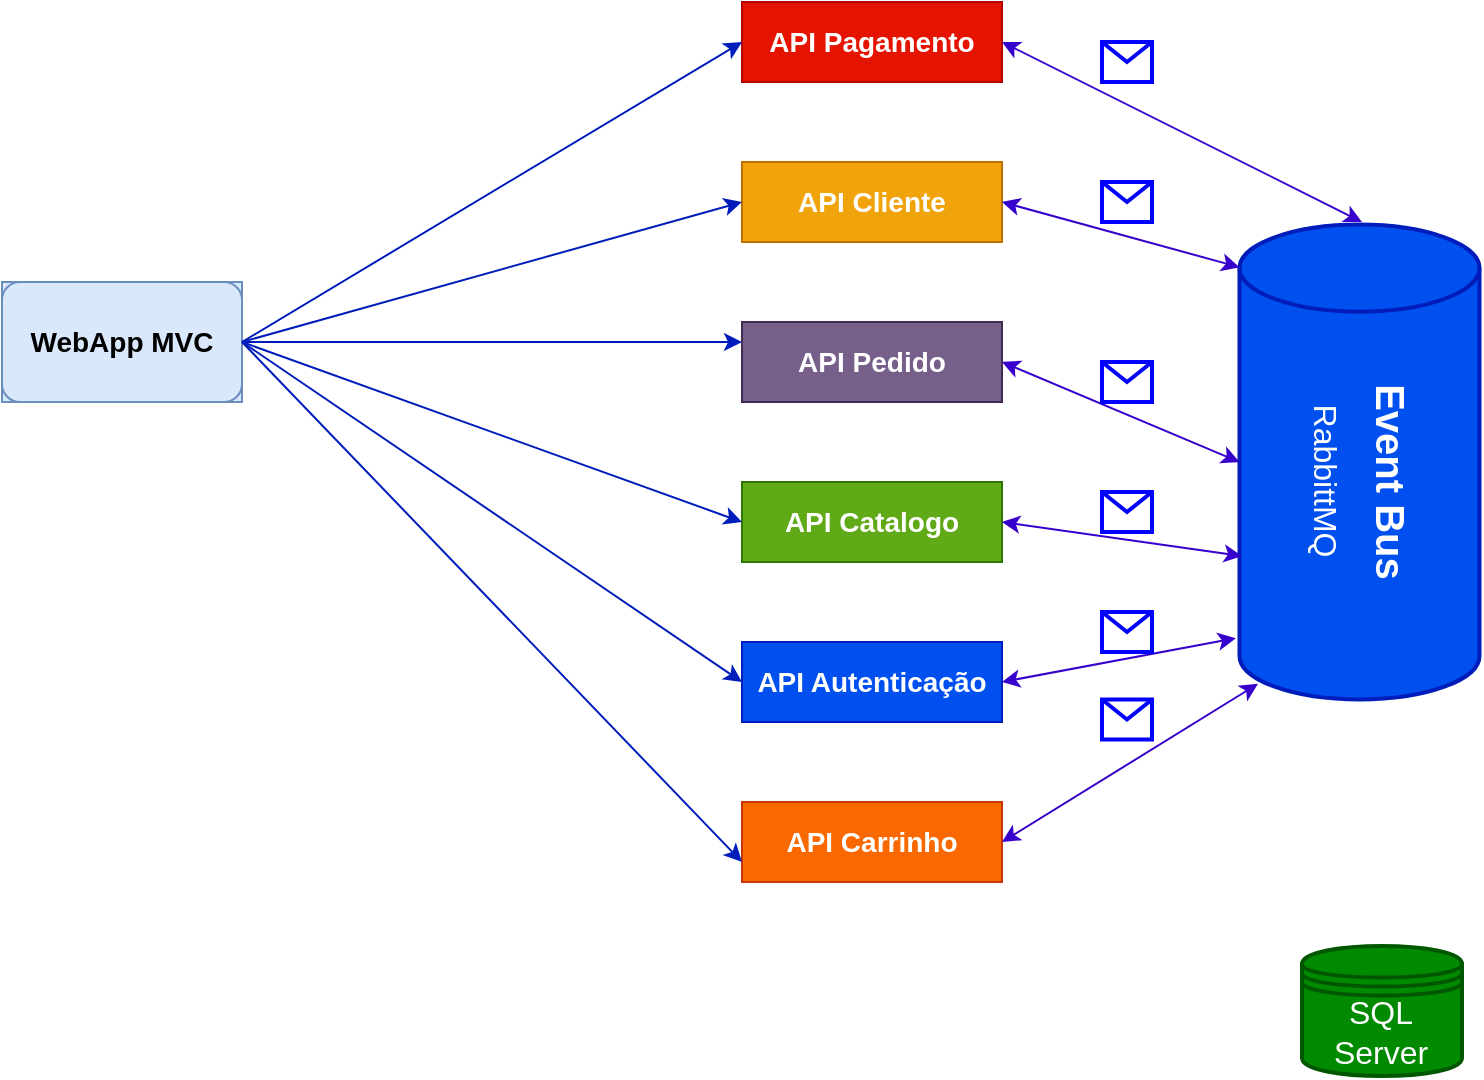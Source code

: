 <mxfile version="14.9.6" type="device"><diagram id="B1cnknF88ubDY1ne0eqU" name="Page-1"><mxGraphModel dx="1102" dy="557" grid="1" gridSize="10" guides="1" tooltips="1" connect="1" arrows="1" fold="1" page="1" pageScale="1" pageWidth="827" pageHeight="1169" math="0" shadow="0"><root><mxCell id="0"/><mxCell id="1" parent="0"/><mxCell id="3ZDanY_x7LvSV4gR4E9x-3" value="" style="group;fillColor=#dae8fc;strokeColor=#6c8ebf;container=0;" vertex="1" connectable="0" parent="1"><mxGeometry x="30" y="220" width="120" height="60" as="geometry"/></mxCell><mxCell id="3ZDanY_x7LvSV4gR4E9x-4" value="" style="group" vertex="1" connectable="0" parent="1"><mxGeometry x="30" y="220" width="120" height="60" as="geometry"/></mxCell><mxCell id="3ZDanY_x7LvSV4gR4E9x-1" value="" style="rounded=1;whiteSpace=wrap;html=1;fillColor=#dae8fc;strokeColor=#6c8ebf;" vertex="1" parent="3ZDanY_x7LvSV4gR4E9x-4"><mxGeometry width="120" height="60" as="geometry"/></mxCell><mxCell id="3ZDanY_x7LvSV4gR4E9x-2" value="WebApp MVC" style="text;html=1;strokeColor=none;fillColor=none;align=center;verticalAlign=middle;whiteSpace=wrap;rounded=0;fontSize=14;fontStyle=1" vertex="1" parent="3ZDanY_x7LvSV4gR4E9x-4"><mxGeometry x="10" y="20" width="100" height="20" as="geometry"/></mxCell><mxCell id="3ZDanY_x7LvSV4gR4E9x-18" value="API Pagamento" style="whiteSpace=wrap;html=1;align=center;fontSize=14;fillColor=#e51400;strokeColor=#B20000;fontColor=#ffffff;fontStyle=1" vertex="1" parent="1"><mxGeometry x="400" y="80" width="130" height="40" as="geometry"/></mxCell><mxCell id="3ZDanY_x7LvSV4gR4E9x-19" value="API Cliente" style="whiteSpace=wrap;html=1;align=center;fontSize=14;fillColor=#f0a30a;strokeColor=#BD7000;fontStyle=1;fontColor=#FFFFFF;" vertex="1" parent="1"><mxGeometry x="400" y="160" width="130" height="40" as="geometry"/></mxCell><mxCell id="3ZDanY_x7LvSV4gR4E9x-20" value="API Pedido" style="whiteSpace=wrap;html=1;align=center;fontSize=14;fillColor=#76608a;strokeColor=#432D57;fontColor=#ffffff;fontStyle=1" vertex="1" parent="1"><mxGeometry x="400" y="240" width="130" height="40" as="geometry"/></mxCell><mxCell id="3ZDanY_x7LvSV4gR4E9x-21" value="API Catalogo" style="whiteSpace=wrap;html=1;align=center;fontSize=14;fillColor=#60a917;strokeColor=#2D7600;fontColor=#ffffff;fontStyle=1" vertex="1" parent="1"><mxGeometry x="400" y="320" width="130" height="40" as="geometry"/></mxCell><mxCell id="3ZDanY_x7LvSV4gR4E9x-22" value="API Autenticação" style="whiteSpace=wrap;html=1;align=center;fontSize=14;fillColor=#0050ef;strokeColor=#001DBC;fontColor=#ffffff;fontStyle=1" vertex="1" parent="1"><mxGeometry x="400" y="400" width="130" height="40" as="geometry"/></mxCell><mxCell id="3ZDanY_x7LvSV4gR4E9x-23" value="API Carrinho" style="whiteSpace=wrap;html=1;align=center;fontSize=14;fillColor=#fa6800;strokeColor=#C73500;fontColor=#FFFFFF;fontStyle=1" vertex="1" parent="1"><mxGeometry x="400" y="480" width="130" height="40" as="geometry"/></mxCell><mxCell id="3ZDanY_x7LvSV4gR4E9x-39" value="" style="endArrow=classic;html=1;fontSize=14;fontColor=#FFFFFF;exitX=1;exitY=0.5;exitDx=0;exitDy=0;entryX=0;entryY=0.25;entryDx=0;entryDy=0;fillColor=#0050ef;strokeColor=#001DBC;" edge="1" parent="1" source="3ZDanY_x7LvSV4gR4E9x-1" target="3ZDanY_x7LvSV4gR4E9x-20"><mxGeometry width="50" height="50" relative="1" as="geometry"><mxPoint x="160" y="290" as="sourcePoint"/><mxPoint x="210" y="240" as="targetPoint"/></mxGeometry></mxCell><mxCell id="3ZDanY_x7LvSV4gR4E9x-40" value="" style="endArrow=classic;html=1;fontSize=14;fontColor=#FFFFFF;entryX=0;entryY=0.5;entryDx=0;entryDy=0;fillColor=#0050ef;strokeColor=#001DBC;" edge="1" parent="1" target="3ZDanY_x7LvSV4gR4E9x-18"><mxGeometry width="50" height="50" relative="1" as="geometry"><mxPoint x="150" y="250" as="sourcePoint"/><mxPoint x="230" y="230" as="targetPoint"/></mxGeometry></mxCell><mxCell id="3ZDanY_x7LvSV4gR4E9x-41" value="" style="endArrow=classic;html=1;fontSize=14;fontColor=#FFFFFF;entryX=0;entryY=0.5;entryDx=0;entryDy=0;fillColor=#0050ef;strokeColor=#001DBC;" edge="1" parent="1" target="3ZDanY_x7LvSV4gR4E9x-19"><mxGeometry width="50" height="50" relative="1" as="geometry"><mxPoint x="150" y="250" as="sourcePoint"/><mxPoint x="280" y="200" as="targetPoint"/></mxGeometry></mxCell><mxCell id="3ZDanY_x7LvSV4gR4E9x-42" value="" style="endArrow=classic;html=1;fontSize=14;fontColor=#FFFFFF;entryX=0;entryY=0.5;entryDx=0;entryDy=0;fillColor=#0050ef;strokeColor=#001DBC;" edge="1" parent="1" target="3ZDanY_x7LvSV4gR4E9x-21"><mxGeometry width="50" height="50" relative="1" as="geometry"><mxPoint x="150" y="250" as="sourcePoint"/><mxPoint x="240" y="330" as="targetPoint"/></mxGeometry></mxCell><mxCell id="3ZDanY_x7LvSV4gR4E9x-43" value="" style="endArrow=classic;html=1;fontSize=14;fontColor=#FFFFFF;entryX=0;entryY=0.5;entryDx=0;entryDy=0;fillColor=#0050ef;strokeColor=#001DBC;" edge="1" parent="1" target="3ZDanY_x7LvSV4gR4E9x-22"><mxGeometry width="50" height="50" relative="1" as="geometry"><mxPoint x="150" y="250" as="sourcePoint"/><mxPoint x="240" y="350" as="targetPoint"/></mxGeometry></mxCell><mxCell id="3ZDanY_x7LvSV4gR4E9x-44" value="" style="endArrow=classic;html=1;fontSize=14;fontColor=#FFFFFF;exitX=1;exitY=0.5;exitDx=0;exitDy=0;entryX=0;entryY=0.75;entryDx=0;entryDy=0;fillColor=#0050ef;strokeColor=#001DBC;" edge="1" parent="1" source="3ZDanY_x7LvSV4gR4E9x-1" target="3ZDanY_x7LvSV4gR4E9x-23"><mxGeometry width="50" height="50" relative="1" as="geometry"><mxPoint x="210" y="460" as="sourcePoint"/><mxPoint x="260" y="410" as="targetPoint"/></mxGeometry></mxCell><mxCell id="3ZDanY_x7LvSV4gR4E9x-51" value="" style="group" vertex="1" connectable="0" parent="1"><mxGeometry x="648.75" y="191.25" width="120" height="237.5" as="geometry"/></mxCell><mxCell id="3ZDanY_x7LvSV4gR4E9x-47" value="" style="strokeWidth=2;html=1;shape=mxgraph.flowchart.direct_data;whiteSpace=wrap;fontSize=14;fontColor=#ffffff;rotation=-90;aspect=fixed;fillColor=#0050ef;strokeColor=#001DBC;" vertex="1" parent="3ZDanY_x7LvSV4gR4E9x-51"><mxGeometry x="-58.75" y="58.75" width="237.5" height="120" as="geometry"/></mxCell><mxCell id="3ZDanY_x7LvSV4gR4E9x-48" value="Event Bus" style="text;html=1;strokeColor=none;fillColor=none;align=center;verticalAlign=middle;whiteSpace=wrap;rounded=0;fontSize=20;fontColor=#FFFFFF;rotation=90;fontStyle=1" vertex="1" parent="3ZDanY_x7LvSV4gR4E9x-51"><mxGeometry x="11.75" y="118.25" width="130" height="20" as="geometry"/></mxCell><mxCell id="3ZDanY_x7LvSV4gR4E9x-50" value="RabbittMQ" style="text;html=1;strokeColor=none;fillColor=none;align=center;verticalAlign=middle;whiteSpace=wrap;rounded=0;fontSize=16;fontColor=#FFFFFF;rotation=90;" vertex="1" parent="3ZDanY_x7LvSV4gR4E9x-51"><mxGeometry x="-28.75" y="118.25" width="145" height="20" as="geometry"/></mxCell><mxCell id="3ZDanY_x7LvSV4gR4E9x-54" value="" style="endArrow=classic;startArrow=classic;html=1;fontSize=20;fontColor=#FFFFFF;exitX=1;exitY=0.5;exitDx=0;exitDy=0;fillColor=#6a00ff;strokeColor=#3700CC;" edge="1" parent="1" source="3ZDanY_x7LvSV4gR4E9x-18"><mxGeometry width="50" height="50" relative="1" as="geometry"><mxPoint x="570" y="150" as="sourcePoint"/><mxPoint x="710" y="190" as="targetPoint"/></mxGeometry></mxCell><mxCell id="3ZDanY_x7LvSV4gR4E9x-55" value="" style="endArrow=classic;startArrow=classic;html=1;fontSize=20;fontColor=#FFFFFF;exitX=1;exitY=0.5;exitDx=0;exitDy=0;entryX=0.91;entryY=0;entryDx=0;entryDy=0;entryPerimeter=0;fillColor=#6a00ff;strokeColor=#3700CC;" edge="1" parent="1" source="3ZDanY_x7LvSV4gR4E9x-19" target="3ZDanY_x7LvSV4gR4E9x-47"><mxGeometry width="50" height="50" relative="1" as="geometry"><mxPoint x="550" y="210" as="sourcePoint"/><mxPoint x="600" y="160" as="targetPoint"/></mxGeometry></mxCell><mxCell id="3ZDanY_x7LvSV4gR4E9x-56" value="" style="endArrow=classic;startArrow=classic;html=1;fontSize=20;fontColor=#FFFFFF;exitX=1;exitY=0.5;exitDx=0;exitDy=0;entryX=0.5;entryY=0;entryDx=0;entryDy=0;entryPerimeter=0;fillColor=#6a00ff;strokeColor=#3700CC;" edge="1" parent="1" source="3ZDanY_x7LvSV4gR4E9x-20" target="3ZDanY_x7LvSV4gR4E9x-47"><mxGeometry width="50" height="50" relative="1" as="geometry"><mxPoint x="550" y="300" as="sourcePoint"/><mxPoint x="600" y="250" as="targetPoint"/></mxGeometry></mxCell><mxCell id="3ZDanY_x7LvSV4gR4E9x-57" value="" style="endArrow=classic;startArrow=classic;html=1;fontSize=20;fontColor=#FFFFFF;exitX=1;exitY=0.5;exitDx=0;exitDy=0;entryX=0.302;entryY=0.01;entryDx=0;entryDy=0;entryPerimeter=0;fillColor=#6a00ff;strokeColor=#3700CC;" edge="1" parent="1" source="3ZDanY_x7LvSV4gR4E9x-21" target="3ZDanY_x7LvSV4gR4E9x-47"><mxGeometry width="50" height="50" relative="1" as="geometry"><mxPoint x="550" y="370" as="sourcePoint"/><mxPoint x="600" y="320" as="targetPoint"/></mxGeometry></mxCell><mxCell id="3ZDanY_x7LvSV4gR4E9x-58" value="" style="endArrow=classic;startArrow=classic;html=1;fontSize=20;fontColor=#FFFFFF;exitX=1;exitY=0.5;exitDx=0;exitDy=0;entryX=0.129;entryY=-0.015;entryDx=0;entryDy=0;entryPerimeter=0;fillColor=#6a00ff;strokeColor=#3700CC;" edge="1" parent="1" source="3ZDanY_x7LvSV4gR4E9x-22" target="3ZDanY_x7LvSV4gR4E9x-47"><mxGeometry width="50" height="50" relative="1" as="geometry"><mxPoint x="630" y="550" as="sourcePoint"/><mxPoint x="680" y="500" as="targetPoint"/></mxGeometry></mxCell><mxCell id="3ZDanY_x7LvSV4gR4E9x-59" value="" style="endArrow=classic;startArrow=classic;html=1;fontSize=20;fontColor=#FFFFFF;exitX=1;exitY=0.5;exitDx=0;exitDy=0;entryX=0.033;entryY=0.077;entryDx=0;entryDy=0;entryPerimeter=0;fillColor=#6a00ff;strokeColor=#3700CC;" edge="1" parent="1" source="3ZDanY_x7LvSV4gR4E9x-23" target="3ZDanY_x7LvSV4gR4E9x-47"><mxGeometry width="50" height="50" relative="1" as="geometry"><mxPoint x="590" y="550" as="sourcePoint"/><mxPoint x="640" y="500" as="targetPoint"/></mxGeometry></mxCell><mxCell id="3ZDanY_x7LvSV4gR4E9x-60" value="" style="shape=message;html=1;whiteSpace=wrap;html=1;outlineConnect=0;fontSize=20;fontColor=#FFFFFF;strokeWidth=2;strokeColor=#0000FF;" vertex="1" parent="1"><mxGeometry x="580" y="100" width="25" height="20" as="geometry"/></mxCell><mxCell id="3ZDanY_x7LvSV4gR4E9x-61" value="" style="shape=message;html=1;whiteSpace=wrap;html=1;outlineConnect=0;fontSize=20;fontColor=#FFFFFF;strokeWidth=2;strokeColor=#0000FF;" vertex="1" parent="1"><mxGeometry x="580" y="170" width="25" height="20" as="geometry"/></mxCell><mxCell id="3ZDanY_x7LvSV4gR4E9x-62" value="" style="shape=message;html=1;whiteSpace=wrap;html=1;outlineConnect=0;fontSize=20;fontColor=#FFFFFF;strokeWidth=2;strokeColor=#0000FF;" vertex="1" parent="1"><mxGeometry x="580" y="260" width="25" height="20" as="geometry"/></mxCell><mxCell id="3ZDanY_x7LvSV4gR4E9x-63" value="" style="shape=message;html=1;whiteSpace=wrap;html=1;outlineConnect=0;fontSize=20;fontColor=#FFFFFF;strokeWidth=2;strokeColor=#0000FF;" vertex="1" parent="1"><mxGeometry x="580" y="325" width="25" height="20" as="geometry"/></mxCell><mxCell id="3ZDanY_x7LvSV4gR4E9x-64" value="" style="shape=message;html=1;whiteSpace=wrap;html=1;outlineConnect=0;fontSize=20;fontColor=#FFFFFF;strokeWidth=2;strokeColor=#0000FF;" vertex="1" parent="1"><mxGeometry x="580" y="385" width="25" height="20" as="geometry"/></mxCell><mxCell id="3ZDanY_x7LvSV4gR4E9x-65" value="" style="shape=message;html=1;whiteSpace=wrap;html=1;outlineConnect=0;fontSize=20;fontColor=#FFFFFF;strokeWidth=2;strokeColor=#0000FF;" vertex="1" parent="1"><mxGeometry x="580" y="428.75" width="25" height="20" as="geometry"/></mxCell><mxCell id="3ZDanY_x7LvSV4gR4E9x-66" value="" style="shape=datastore;whiteSpace=wrap;html=1;fontSize=20;fontColor=#ffffff;strokeWidth=2;fillColor=#008a00;strokeColor=#005700;" vertex="1" parent="1"><mxGeometry x="680" y="552" width="80" height="65" as="geometry"/></mxCell><mxCell id="3ZDanY_x7LvSV4gR4E9x-68" value="SQL Server" style="text;html=1;strokeColor=none;fillColor=none;align=center;verticalAlign=middle;whiteSpace=wrap;rounded=0;fontSize=16;fontColor=#FFFFFF;" vertex="1" parent="1"><mxGeometry x="689" y="585" width="61" height="20" as="geometry"/></mxCell></root></mxGraphModel></diagram></mxfile>